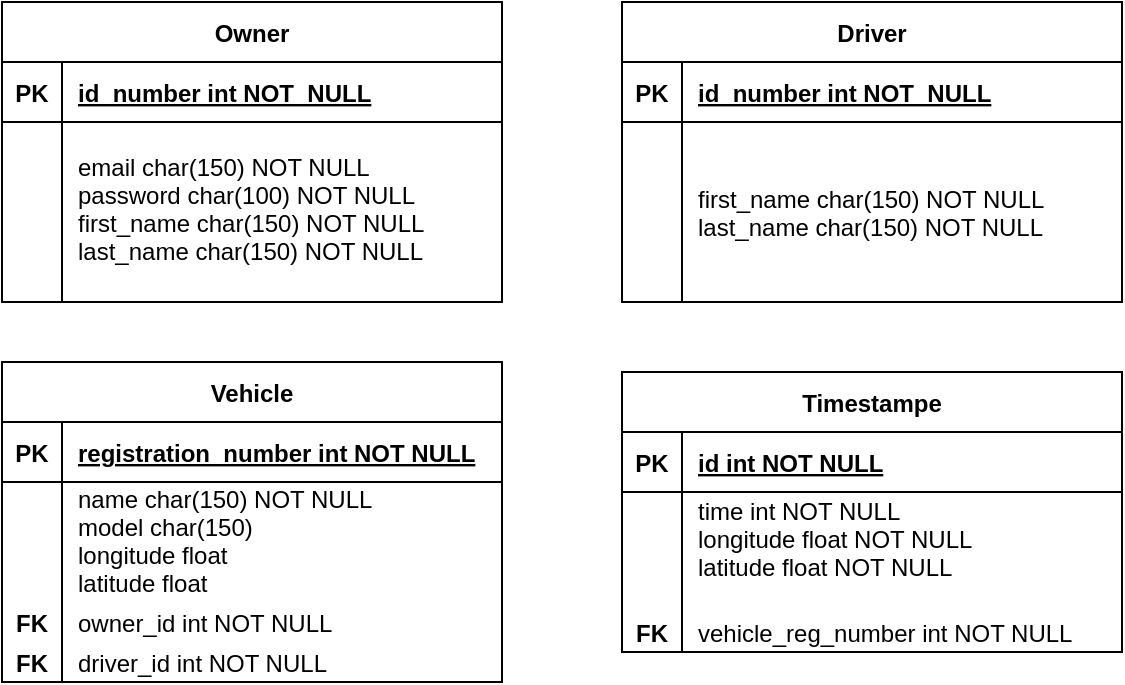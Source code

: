 <mxfile version="17.1.2" type="device"><diagram id="R2lEEEUBdFMjLlhIrx00" name="Page-1"><mxGraphModel dx="578" dy="751" grid="1" gridSize="10" guides="1" tooltips="1" connect="1" arrows="1" fold="1" page="1" pageScale="1" pageWidth="850" pageHeight="1100" math="0" shadow="0" extFonts="Permanent Marker^https://fonts.googleapis.com/css?family=Permanent+Marker"><root><mxCell id="0"/><mxCell id="1" parent="0"/><mxCell id="LaeQX1eHiY1u7g43bKOr-3" value="Vehicle" style="shape=table;startSize=30;container=1;collapsible=1;childLayout=tableLayout;fixedRows=1;rowLines=0;fontStyle=1;align=center;resizeLast=1;" vertex="1" parent="1"><mxGeometry x="80" y="210" width="250" height="160" as="geometry"/></mxCell><mxCell id="LaeQX1eHiY1u7g43bKOr-4" value="" style="shape=partialRectangle;collapsible=0;dropTarget=0;pointerEvents=0;fillColor=none;points=[[0,0.5],[1,0.5]];portConstraint=eastwest;top=0;left=0;right=0;bottom=1;" vertex="1" parent="LaeQX1eHiY1u7g43bKOr-3"><mxGeometry y="30" width="250" height="30" as="geometry"/></mxCell><mxCell id="LaeQX1eHiY1u7g43bKOr-5" value="PK" style="shape=partialRectangle;overflow=hidden;connectable=0;fillColor=none;top=0;left=0;bottom=0;right=0;fontStyle=1;" vertex="1" parent="LaeQX1eHiY1u7g43bKOr-4"><mxGeometry width="30" height="30" as="geometry"><mxRectangle width="30" height="30" as="alternateBounds"/></mxGeometry></mxCell><mxCell id="LaeQX1eHiY1u7g43bKOr-6" value="registration_number int NOT NULL" style="shape=partialRectangle;overflow=hidden;connectable=0;fillColor=none;top=0;left=0;bottom=0;right=0;align=left;spacingLeft=6;fontStyle=5;" vertex="1" parent="LaeQX1eHiY1u7g43bKOr-4"><mxGeometry x="30" width="220" height="30" as="geometry"><mxRectangle width="220" height="30" as="alternateBounds"/></mxGeometry></mxCell><mxCell id="LaeQX1eHiY1u7g43bKOr-7" value="" style="shape=partialRectangle;collapsible=0;dropTarget=0;pointerEvents=0;fillColor=none;points=[[0,0.5],[1,0.5]];portConstraint=eastwest;top=0;left=0;right=0;bottom=0;perimeterSpacing=0;" vertex="1" parent="LaeQX1eHiY1u7g43bKOr-3"><mxGeometry y="60" width="250" height="60" as="geometry"/></mxCell><mxCell id="LaeQX1eHiY1u7g43bKOr-8" value="" style="shape=partialRectangle;overflow=hidden;connectable=0;fillColor=none;top=0;left=0;bottom=0;right=0;" vertex="1" parent="LaeQX1eHiY1u7g43bKOr-7"><mxGeometry width="30" height="60" as="geometry"><mxRectangle width="30" height="60" as="alternateBounds"/></mxGeometry></mxCell><mxCell id="LaeQX1eHiY1u7g43bKOr-9" value="name char(150) NOT NULL&#xA;model char(150)&#xA;longitude float&#xA;latitude float&#xA;&#xA;" style="shape=partialRectangle;overflow=hidden;connectable=0;fillColor=none;top=0;left=0;bottom=0;right=0;align=left;spacingLeft=6;" vertex="1" parent="LaeQX1eHiY1u7g43bKOr-7"><mxGeometry x="30" width="220" height="60" as="geometry"><mxRectangle width="220" height="60" as="alternateBounds"/></mxGeometry></mxCell><mxCell id="LaeQX1eHiY1u7g43bKOr-35" value="" style="shape=partialRectangle;collapsible=0;dropTarget=0;pointerEvents=0;fillColor=none;points=[[0,0.5],[1,0.5]];portConstraint=eastwest;top=0;left=0;right=0;bottom=0;" vertex="1" parent="LaeQX1eHiY1u7g43bKOr-3"><mxGeometry y="120" width="250" height="20" as="geometry"/></mxCell><mxCell id="LaeQX1eHiY1u7g43bKOr-36" value="FK" style="shape=partialRectangle;overflow=hidden;connectable=0;fillColor=none;top=0;left=0;bottom=0;right=0;fontStyle=1" vertex="1" parent="LaeQX1eHiY1u7g43bKOr-35"><mxGeometry width="30" height="20" as="geometry"><mxRectangle width="30" height="20" as="alternateBounds"/></mxGeometry></mxCell><mxCell id="LaeQX1eHiY1u7g43bKOr-37" value="owner_id int NOT NULL" style="shape=partialRectangle;overflow=hidden;connectable=0;fillColor=none;top=0;left=0;bottom=0;right=0;align=left;spacingLeft=6;" vertex="1" parent="LaeQX1eHiY1u7g43bKOr-35"><mxGeometry x="30" width="220" height="20" as="geometry"><mxRectangle width="220" height="20" as="alternateBounds"/></mxGeometry></mxCell><mxCell id="LaeQX1eHiY1u7g43bKOr-38" value="" style="shape=partialRectangle;collapsible=0;dropTarget=0;pointerEvents=0;fillColor=none;points=[[0,0.5],[1,0.5]];portConstraint=eastwest;top=0;left=0;right=0;bottom=0;" vertex="1" parent="LaeQX1eHiY1u7g43bKOr-3"><mxGeometry y="140" width="250" height="20" as="geometry"/></mxCell><mxCell id="LaeQX1eHiY1u7g43bKOr-39" value="FK" style="shape=partialRectangle;overflow=hidden;connectable=0;fillColor=none;top=0;left=0;bottom=0;right=0;fontStyle=1" vertex="1" parent="LaeQX1eHiY1u7g43bKOr-38"><mxGeometry width="30" height="20" as="geometry"><mxRectangle width="30" height="20" as="alternateBounds"/></mxGeometry></mxCell><mxCell id="LaeQX1eHiY1u7g43bKOr-40" value="driver_id int NOT NULL" style="shape=partialRectangle;overflow=hidden;connectable=0;fillColor=none;top=0;left=0;bottom=0;right=0;align=left;spacingLeft=6;" vertex="1" parent="LaeQX1eHiY1u7g43bKOr-38"><mxGeometry x="30" width="220" height="20" as="geometry"><mxRectangle width="220" height="20" as="alternateBounds"/></mxGeometry></mxCell><mxCell id="LaeQX1eHiY1u7g43bKOr-10" value="Timestampe" style="shape=table;startSize=30;container=1;collapsible=1;childLayout=tableLayout;fixedRows=1;rowLines=0;fontStyle=1;align=center;resizeLast=1;" vertex="1" parent="1"><mxGeometry x="390" y="215" width="250" height="140" as="geometry"/></mxCell><mxCell id="LaeQX1eHiY1u7g43bKOr-11" value="" style="shape=partialRectangle;collapsible=0;dropTarget=0;pointerEvents=0;fillColor=none;points=[[0,0.5],[1,0.5]];portConstraint=eastwest;top=0;left=0;right=0;bottom=1;" vertex="1" parent="LaeQX1eHiY1u7g43bKOr-10"><mxGeometry y="30" width="250" height="30" as="geometry"/></mxCell><mxCell id="LaeQX1eHiY1u7g43bKOr-12" value="PK" style="shape=partialRectangle;overflow=hidden;connectable=0;fillColor=none;top=0;left=0;bottom=0;right=0;fontStyle=1;" vertex="1" parent="LaeQX1eHiY1u7g43bKOr-11"><mxGeometry width="30" height="30" as="geometry"><mxRectangle width="30" height="30" as="alternateBounds"/></mxGeometry></mxCell><mxCell id="LaeQX1eHiY1u7g43bKOr-13" value="id int NOT NULL " style="shape=partialRectangle;overflow=hidden;connectable=0;fillColor=none;top=0;left=0;bottom=0;right=0;align=left;spacingLeft=6;fontStyle=5;" vertex="1" parent="LaeQX1eHiY1u7g43bKOr-11"><mxGeometry x="30" width="220" height="30" as="geometry"><mxRectangle width="220" height="30" as="alternateBounds"/></mxGeometry></mxCell><mxCell id="LaeQX1eHiY1u7g43bKOr-14" value="" style="shape=partialRectangle;collapsible=0;dropTarget=0;pointerEvents=0;fillColor=none;points=[[0,0.5],[1,0.5]];portConstraint=eastwest;top=0;left=0;right=0;bottom=0;" vertex="1" parent="LaeQX1eHiY1u7g43bKOr-10"><mxGeometry y="60" width="250" height="60" as="geometry"/></mxCell><mxCell id="LaeQX1eHiY1u7g43bKOr-15" value="" style="shape=partialRectangle;overflow=hidden;connectable=0;fillColor=none;top=0;left=0;bottom=0;right=0;" vertex="1" parent="LaeQX1eHiY1u7g43bKOr-14"><mxGeometry width="30" height="60" as="geometry"><mxRectangle width="30" height="60" as="alternateBounds"/></mxGeometry></mxCell><mxCell id="LaeQX1eHiY1u7g43bKOr-16" value="time int NOT NULL&#xA;longitude float NOT NULL&#xA;latitude float NOT NULL&#xA;" style="shape=partialRectangle;overflow=hidden;connectable=0;fillColor=none;top=0;left=0;bottom=0;right=0;align=left;spacingLeft=6;" vertex="1" parent="LaeQX1eHiY1u7g43bKOr-14"><mxGeometry x="30" width="220" height="60" as="geometry"><mxRectangle width="220" height="60" as="alternateBounds"/></mxGeometry></mxCell><mxCell id="LaeQX1eHiY1u7g43bKOr-41" value="" style="shape=partialRectangle;collapsible=0;dropTarget=0;pointerEvents=0;fillColor=none;points=[[0,0.5],[1,0.5]];portConstraint=eastwest;top=0;left=0;right=0;bottom=0;" vertex="1" parent="LaeQX1eHiY1u7g43bKOr-10"><mxGeometry y="120" width="250" height="20" as="geometry"/></mxCell><mxCell id="LaeQX1eHiY1u7g43bKOr-42" value="FK" style="shape=partialRectangle;overflow=hidden;connectable=0;fillColor=none;top=0;left=0;bottom=0;right=0;fontStyle=1" vertex="1" parent="LaeQX1eHiY1u7g43bKOr-41"><mxGeometry width="30" height="20" as="geometry"><mxRectangle width="30" height="20" as="alternateBounds"/></mxGeometry></mxCell><mxCell id="LaeQX1eHiY1u7g43bKOr-43" value="vehicle_reg_number int NOT NULL" style="shape=partialRectangle;overflow=hidden;connectable=0;fillColor=none;top=0;left=0;bottom=0;right=0;align=left;spacingLeft=6;" vertex="1" parent="LaeQX1eHiY1u7g43bKOr-41"><mxGeometry x="30" width="220" height="20" as="geometry"><mxRectangle width="220" height="20" as="alternateBounds"/></mxGeometry></mxCell><mxCell id="LaeQX1eHiY1u7g43bKOr-17" value="Owner" style="shape=table;startSize=30;container=1;collapsible=1;childLayout=tableLayout;fixedRows=1;rowLines=0;fontStyle=1;align=center;resizeLast=1;" vertex="1" parent="1"><mxGeometry x="80" y="30" width="250" height="150" as="geometry"/></mxCell><mxCell id="LaeQX1eHiY1u7g43bKOr-18" value="" style="shape=partialRectangle;collapsible=0;dropTarget=0;pointerEvents=0;fillColor=none;points=[[0,0.5],[1,0.5]];portConstraint=eastwest;top=0;left=0;right=0;bottom=1;" vertex="1" parent="LaeQX1eHiY1u7g43bKOr-17"><mxGeometry y="30" width="250" height="30" as="geometry"/></mxCell><mxCell id="LaeQX1eHiY1u7g43bKOr-19" value="PK" style="shape=partialRectangle;overflow=hidden;connectable=0;fillColor=none;top=0;left=0;bottom=0;right=0;fontStyle=1;" vertex="1" parent="LaeQX1eHiY1u7g43bKOr-18"><mxGeometry width="30" height="30" as="geometry"><mxRectangle width="30" height="30" as="alternateBounds"/></mxGeometry></mxCell><mxCell id="LaeQX1eHiY1u7g43bKOr-20" value="id_number int NOT_NULL" style="shape=partialRectangle;overflow=hidden;connectable=0;fillColor=none;top=0;left=0;bottom=0;right=0;align=left;spacingLeft=6;fontStyle=5;" vertex="1" parent="LaeQX1eHiY1u7g43bKOr-18"><mxGeometry x="30" width="220" height="30" as="geometry"><mxRectangle width="220" height="30" as="alternateBounds"/></mxGeometry></mxCell><mxCell id="LaeQX1eHiY1u7g43bKOr-21" value="" style="shape=partialRectangle;collapsible=0;dropTarget=0;pointerEvents=0;fillColor=none;points=[[0,0.5],[1,0.5]];portConstraint=eastwest;top=0;left=0;right=0;bottom=0;" vertex="1" parent="LaeQX1eHiY1u7g43bKOr-17"><mxGeometry y="60" width="250" height="90" as="geometry"/></mxCell><mxCell id="LaeQX1eHiY1u7g43bKOr-22" value="" style="shape=partialRectangle;overflow=hidden;connectable=0;fillColor=none;top=0;left=0;bottom=0;right=0;" vertex="1" parent="LaeQX1eHiY1u7g43bKOr-21"><mxGeometry width="30" height="90" as="geometry"><mxRectangle width="30" height="90" as="alternateBounds"/></mxGeometry></mxCell><mxCell id="LaeQX1eHiY1u7g43bKOr-23" value="&#xA;email char(150) NOT NULL&#xA;password char(100) NOT NULL&#xA;first_name char(150) NOT NULL&#xA;last_name char(150) NOT NULL&#xA;&#xA;&#xA;" style="shape=partialRectangle;overflow=hidden;connectable=0;fillColor=none;top=0;left=0;bottom=0;right=0;align=left;spacingLeft=6;" vertex="1" parent="LaeQX1eHiY1u7g43bKOr-21"><mxGeometry x="30" width="220" height="90" as="geometry"><mxRectangle width="220" height="90" as="alternateBounds"/></mxGeometry></mxCell><mxCell id="LaeQX1eHiY1u7g43bKOr-24" value="Driver" style="shape=table;startSize=30;container=1;collapsible=1;childLayout=tableLayout;fixedRows=1;rowLines=0;fontStyle=1;align=center;resizeLast=1;" vertex="1" parent="1"><mxGeometry x="390" y="30" width="250" height="150" as="geometry"/></mxCell><mxCell id="LaeQX1eHiY1u7g43bKOr-25" value="" style="shape=partialRectangle;collapsible=0;dropTarget=0;pointerEvents=0;fillColor=none;points=[[0,0.5],[1,0.5]];portConstraint=eastwest;top=0;left=0;right=0;bottom=1;" vertex="1" parent="LaeQX1eHiY1u7g43bKOr-24"><mxGeometry y="30" width="250" height="30" as="geometry"/></mxCell><mxCell id="LaeQX1eHiY1u7g43bKOr-26" value="PK" style="shape=partialRectangle;overflow=hidden;connectable=0;fillColor=none;top=0;left=0;bottom=0;right=0;fontStyle=1;" vertex="1" parent="LaeQX1eHiY1u7g43bKOr-25"><mxGeometry width="30" height="30" as="geometry"><mxRectangle width="30" height="30" as="alternateBounds"/></mxGeometry></mxCell><mxCell id="LaeQX1eHiY1u7g43bKOr-27" value="id_number int NOT_NULL" style="shape=partialRectangle;overflow=hidden;connectable=0;fillColor=none;top=0;left=0;bottom=0;right=0;align=left;spacingLeft=6;fontStyle=5;" vertex="1" parent="LaeQX1eHiY1u7g43bKOr-25"><mxGeometry x="30" width="220" height="30" as="geometry"><mxRectangle width="220" height="30" as="alternateBounds"/></mxGeometry></mxCell><mxCell id="LaeQX1eHiY1u7g43bKOr-28" value="" style="shape=partialRectangle;collapsible=0;dropTarget=0;pointerEvents=0;fillColor=none;points=[[0,0.5],[1,0.5]];portConstraint=eastwest;top=0;left=0;right=0;bottom=0;" vertex="1" parent="LaeQX1eHiY1u7g43bKOr-24"><mxGeometry y="60" width="250" height="90" as="geometry"/></mxCell><mxCell id="LaeQX1eHiY1u7g43bKOr-29" value="" style="shape=partialRectangle;overflow=hidden;connectable=0;fillColor=none;top=0;left=0;bottom=0;right=0;" vertex="1" parent="LaeQX1eHiY1u7g43bKOr-28"><mxGeometry width="30" height="90" as="geometry"><mxRectangle width="30" height="90" as="alternateBounds"/></mxGeometry></mxCell><mxCell id="LaeQX1eHiY1u7g43bKOr-30" value="first_name char(150) NOT NULL&#xA;last_name char(150) NOT NULL" style="shape=partialRectangle;overflow=hidden;connectable=0;fillColor=none;top=0;left=0;bottom=0;right=0;align=left;spacingLeft=6;" vertex="1" parent="LaeQX1eHiY1u7g43bKOr-28"><mxGeometry x="30" width="220" height="90" as="geometry"><mxRectangle width="220" height="90" as="alternateBounds"/></mxGeometry></mxCell></root></mxGraphModel></diagram></mxfile>